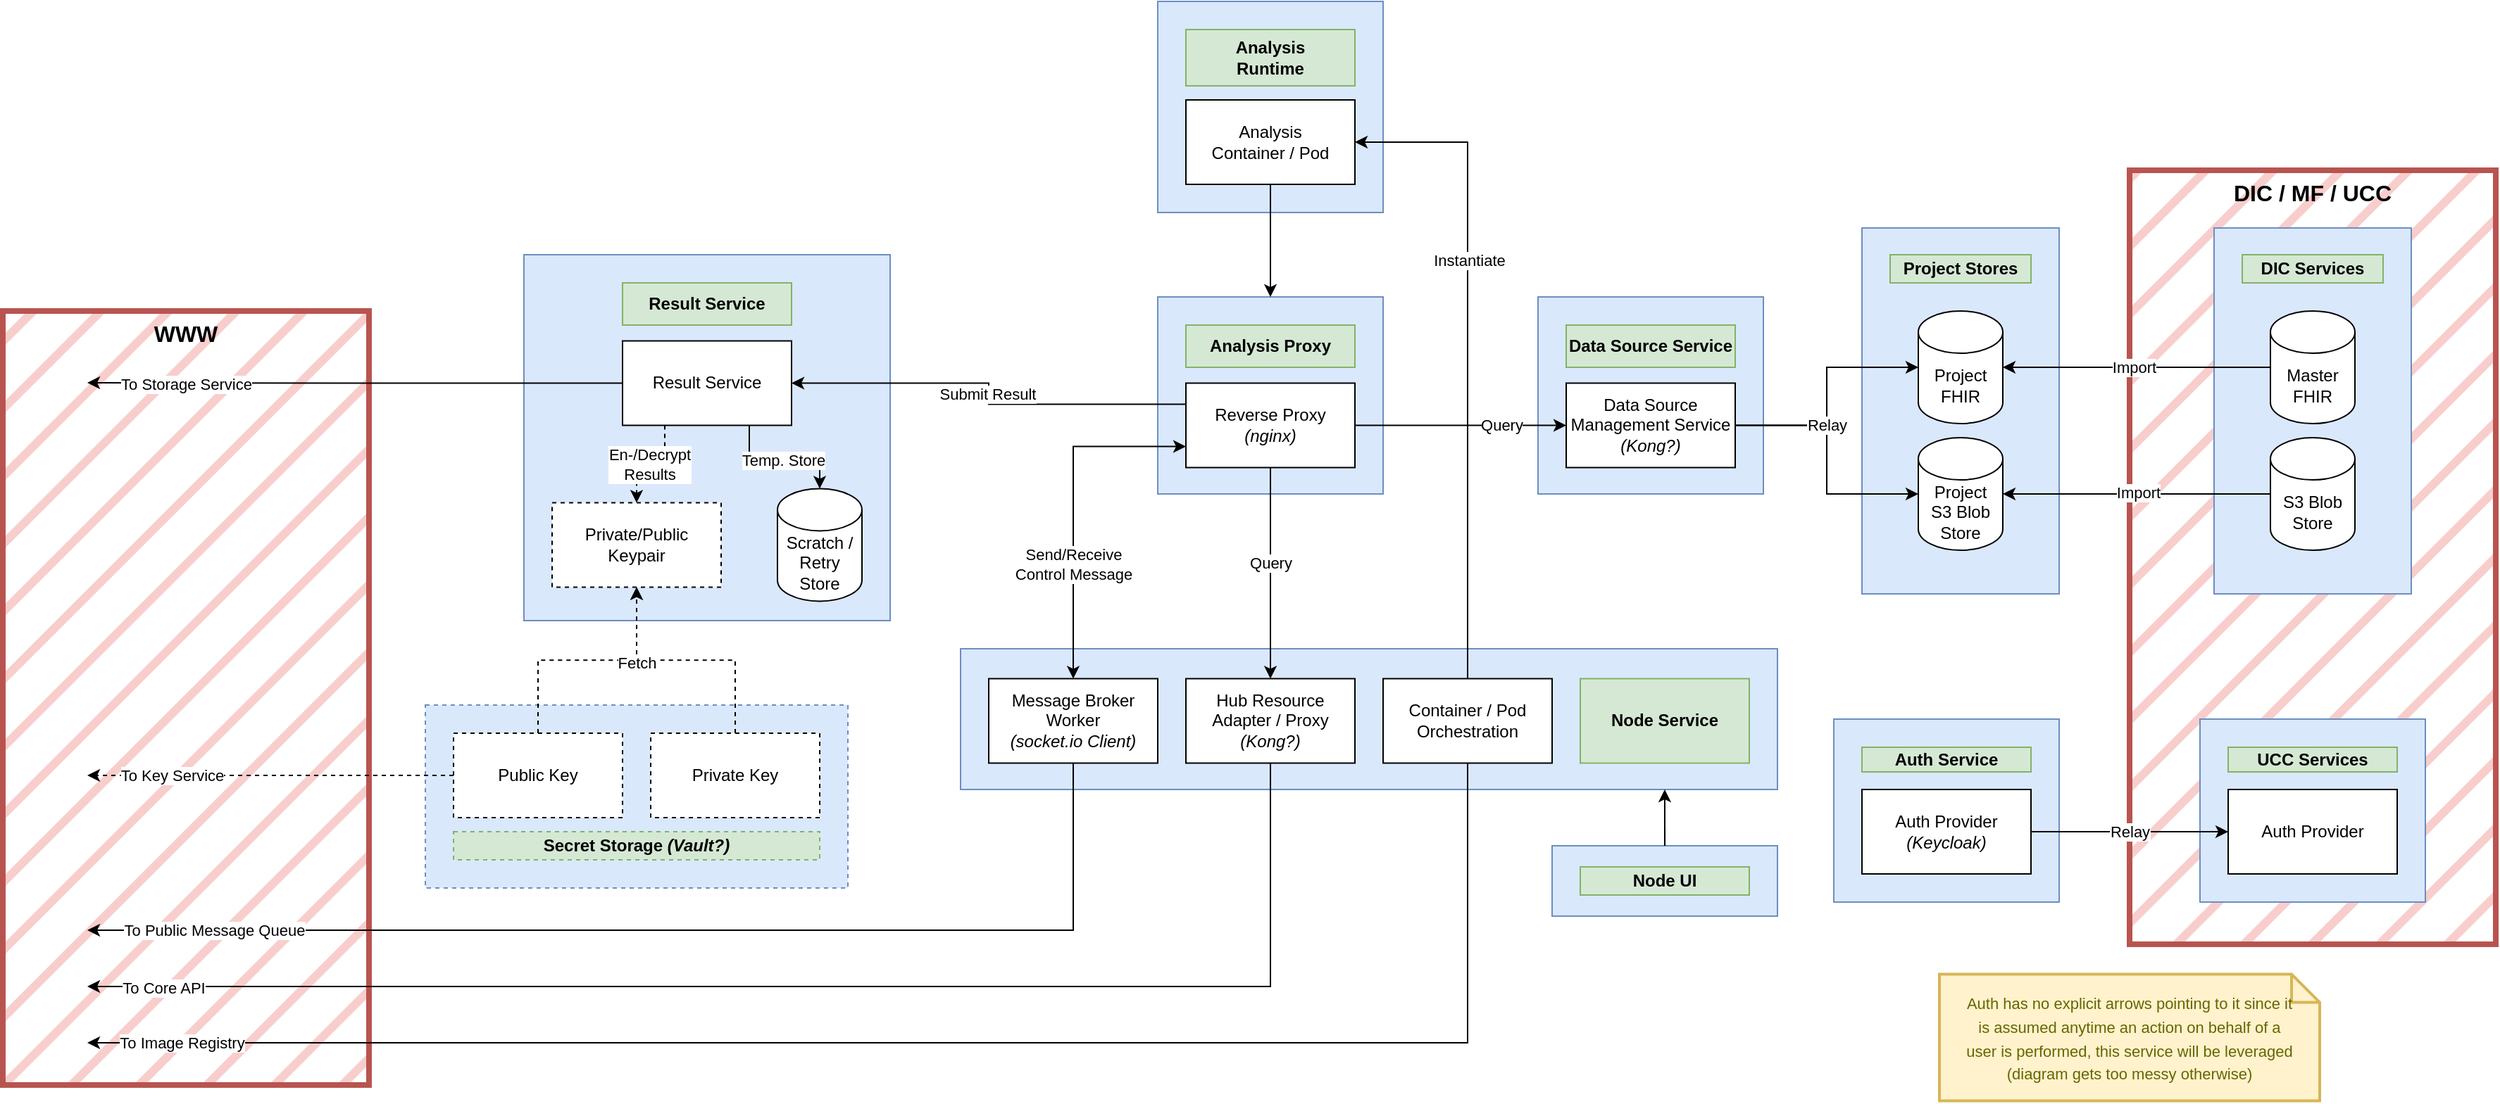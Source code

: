 <mxfile version="22.1.2" type="device">
  <diagram name="Seite-1" id="8FfNwaLF1_TE5Wndri5R">
    <mxGraphModel dx="2514" dy="1034" grid="1" gridSize="10" guides="1" tooltips="1" connect="1" arrows="1" fold="1" page="1" pageScale="1" pageWidth="827" pageHeight="1169" math="0" shadow="0">
      <root>
        <mxCell id="0" />
        <mxCell id="1" parent="0" />
        <mxCell id="uV4T7iWYrCP0yUxgHKwE-22" value="&lt;b&gt;&lt;font style=&quot;font-size: 16px;&quot;&gt;WWW&lt;/font&gt;&lt;/b&gt;" style="rounded=0;whiteSpace=wrap;html=1;verticalAlign=top;fillColor=#f8cecc;strokeColor=#b85450;fillStyle=hatch;strokeWidth=4;" parent="1" vertex="1">
          <mxGeometry x="-370" y="280" width="260" height="550" as="geometry" />
        </mxCell>
        <mxCell id="uV4T7iWYrCP0yUxgHKwE-21" value="&lt;b&gt;&lt;font style=&quot;font-size: 16px;&quot;&gt;DIC / MF / UCC&lt;/font&gt;&lt;/b&gt;" style="rounded=0;whiteSpace=wrap;html=1;verticalAlign=top;fillColor=#f8cecc;strokeColor=#b85450;fillStyle=hatch;strokeWidth=4;" parent="1" vertex="1">
          <mxGeometry x="1140" y="180" width="260" height="550" as="geometry" />
        </mxCell>
        <mxCell id="uV4T7iWYrCP0yUxgHKwE-4" value="" style="rounded=0;whiteSpace=wrap;html=1;fillColor=#dae8fc;strokeColor=#6c8ebf;" parent="1" vertex="1">
          <mxGeometry x="720" y="270" width="160" height="140" as="geometry" />
        </mxCell>
        <mxCell id="5ukGvKI6D4XLzl-GQblc-1" value="" style="rounded=0;whiteSpace=wrap;html=1;fillColor=#dae8fc;strokeColor=#6c8ebf;" parent="1" vertex="1">
          <mxGeometry x="950" y="221" width="140" height="260" as="geometry" />
        </mxCell>
        <mxCell id="DtJ4VASeig7Ck1r89viF-75" value="" style="rounded=0;whiteSpace=wrap;html=1;fillColor=#dae8fc;strokeColor=#6c8ebf;" parent="1" vertex="1">
          <mxGeometry x="310" y="520" width="580" height="100" as="geometry" />
        </mxCell>
        <mxCell id="DtJ4VASeig7Ck1r89viF-48" value="" style="rounded=0;whiteSpace=wrap;html=1;fillColor=#dae8fc;strokeColor=#6c8ebf;" parent="1" vertex="1">
          <mxGeometry x="1190" y="570" width="160" height="130" as="geometry" />
        </mxCell>
        <mxCell id="DtJ4VASeig7Ck1r89viF-10" value="" style="rounded=0;whiteSpace=wrap;html=1;fillColor=#dae8fc;strokeColor=#6c8ebf;" parent="1" vertex="1">
          <mxGeometry x="1200" y="221" width="140" height="260" as="geometry" />
        </mxCell>
        <mxCell id="DtJ4VASeig7Ck1r89viF-6" value="" style="rounded=0;whiteSpace=wrap;html=1;fillColor=#dae8fc;strokeColor=#6c8ebf;" parent="1" vertex="1">
          <mxGeometry y="240" width="260" height="260" as="geometry" />
        </mxCell>
        <mxCell id="DtJ4VASeig7Ck1r89viF-4" value="" style="rounded=0;whiteSpace=wrap;html=1;fillColor=#dae8fc;strokeColor=#6c8ebf;" parent="1" vertex="1">
          <mxGeometry x="730" y="660" width="160" height="50" as="geometry" />
        </mxCell>
        <mxCell id="DtJ4VASeig7Ck1r89viF-1" value="" style="rounded=0;whiteSpace=wrap;html=1;fillColor=#dae8fc;strokeColor=#6c8ebf;dashed=1;" parent="1" vertex="1">
          <mxGeometry x="-70" y="560" width="300" height="130" as="geometry" />
        </mxCell>
        <mxCell id="DtJ4VASeig7Ck1r89viF-3" value="Node UI" style="rounded=0;whiteSpace=wrap;html=1;fillColor=#d5e8d4;strokeColor=#82b366;fontStyle=1" parent="1" vertex="1">
          <mxGeometry x="750" y="675" width="120" height="20" as="geometry" />
        </mxCell>
        <mxCell id="DtJ4VASeig7Ck1r89viF-5" value="Result Service" style="rounded=0;whiteSpace=wrap;html=1;fillColor=#d5e8d4;strokeColor=#82b366;fontStyle=1" parent="1" vertex="1">
          <mxGeometry x="70" y="260" width="120" height="30" as="geometry" />
        </mxCell>
        <mxCell id="DtJ4VASeig7Ck1r89viF-7" value="" style="rounded=0;whiteSpace=wrap;html=1;fillColor=#dae8fc;strokeColor=#6c8ebf;" parent="1" vertex="1">
          <mxGeometry x="450" y="270" width="160" height="140" as="geometry" />
        </mxCell>
        <mxCell id="fZq8bHVgXu94vc_yzSLM-9" style="edgeStyle=orthogonalEdgeStyle;rounded=0;orthogonalLoop=1;jettySize=auto;html=1;exitX=0;exitY=0.25;exitDx=0;exitDy=0;entryX=1;entryY=0.5;entryDx=0;entryDy=0;" parent="1" source="DtJ4VASeig7Ck1r89viF-8" target="DtJ4VASeig7Ck1r89viF-34" edge="1">
          <mxGeometry relative="1" as="geometry" />
        </mxCell>
        <mxCell id="uV4T7iWYrCP0yUxgHKwE-15" value="Submit Result" style="edgeLabel;html=1;align=center;verticalAlign=middle;resizable=0;points=[];" parent="fZq8bHVgXu94vc_yzSLM-9" vertex="1" connectable="0">
          <mxGeometry x="-0.009" y="1" relative="1" as="geometry">
            <mxPoint y="-2" as="offset" />
          </mxGeometry>
        </mxCell>
        <mxCell id="fZq8bHVgXu94vc_yzSLM-13" style="edgeStyle=orthogonalEdgeStyle;rounded=0;orthogonalLoop=1;jettySize=auto;html=1;exitX=0.5;exitY=1;exitDx=0;exitDy=0;" parent="1" source="DtJ4VASeig7Ck1r89viF-8" target="sIKSCeT7I22xQpzKNS8F-3" edge="1">
          <mxGeometry relative="1" as="geometry" />
        </mxCell>
        <mxCell id="fZq8bHVgXu94vc_yzSLM-14" value="Query" style="edgeLabel;html=1;align=center;verticalAlign=middle;resizable=0;points=[];" parent="fZq8bHVgXu94vc_yzSLM-13" vertex="1" connectable="0">
          <mxGeometry x="-0.028" relative="1" as="geometry">
            <mxPoint y="-6" as="offset" />
          </mxGeometry>
        </mxCell>
        <mxCell id="fZq8bHVgXu94vc_yzSLM-22" style="edgeStyle=orthogonalEdgeStyle;rounded=0;orthogonalLoop=1;jettySize=auto;html=1;exitX=0;exitY=0.75;exitDx=0;exitDy=0;startArrow=classic;startFill=1;" parent="1" source="DtJ4VASeig7Ck1r89viF-8" target="fZq8bHVgXu94vc_yzSLM-18" edge="1">
          <mxGeometry relative="1" as="geometry" />
        </mxCell>
        <mxCell id="uV4T7iWYrCP0yUxgHKwE-14" value="Send/Receive&lt;br&gt;Control Message" style="edgeLabel;html=1;align=center;verticalAlign=middle;resizable=0;points=[];" parent="fZq8bHVgXu94vc_yzSLM-22" vertex="1" connectable="0">
          <mxGeometry x="0.334" y="-1" relative="1" as="geometry">
            <mxPoint x="1" as="offset" />
          </mxGeometry>
        </mxCell>
        <mxCell id="5ukGvKI6D4XLzl-GQblc-7" style="edgeStyle=orthogonalEdgeStyle;rounded=0;orthogonalLoop=1;jettySize=auto;html=1;exitX=1;exitY=0.5;exitDx=0;exitDy=0;" parent="1" source="uV4T7iWYrCP0yUxgHKwE-5" target="5ukGvKI6D4XLzl-GQblc-3" edge="1">
          <mxGeometry relative="1" as="geometry">
            <mxPoint x="800" y="360" as="sourcePoint" />
          </mxGeometry>
        </mxCell>
        <mxCell id="5ukGvKI6D4XLzl-GQblc-8" style="edgeStyle=orthogonalEdgeStyle;rounded=0;orthogonalLoop=1;jettySize=auto;html=1;exitX=1;exitY=0.5;exitDx=0;exitDy=0;" parent="1" source="uV4T7iWYrCP0yUxgHKwE-5" target="5ukGvKI6D4XLzl-GQblc-4" edge="1">
          <mxGeometry relative="1" as="geometry">
            <mxPoint x="800" y="366" as="sourcePoint" />
          </mxGeometry>
        </mxCell>
        <mxCell id="5ukGvKI6D4XLzl-GQblc-9" value="Relay" style="edgeLabel;html=1;align=center;verticalAlign=middle;resizable=0;points=[];" parent="5ukGvKI6D4XLzl-GQblc-8" vertex="1" connectable="0">
          <mxGeometry x="-0.133" y="-1" relative="1" as="geometry">
            <mxPoint x="1" y="-13" as="offset" />
          </mxGeometry>
        </mxCell>
        <mxCell id="uV4T7iWYrCP0yUxgHKwE-7" style="edgeStyle=orthogonalEdgeStyle;rounded=0;orthogonalLoop=1;jettySize=auto;html=1;exitX=1;exitY=0.5;exitDx=0;exitDy=0;" parent="1" source="DtJ4VASeig7Ck1r89viF-8" target="uV4T7iWYrCP0yUxgHKwE-5" edge="1">
          <mxGeometry relative="1" as="geometry" />
        </mxCell>
        <mxCell id="uV4T7iWYrCP0yUxgHKwE-8" value="Query" style="edgeLabel;html=1;align=center;verticalAlign=middle;resizable=0;points=[];" parent="uV4T7iWYrCP0yUxgHKwE-7" vertex="1" connectable="0">
          <mxGeometry x="-0.03" y="1" relative="1" as="geometry">
            <mxPoint x="31" as="offset" />
          </mxGeometry>
        </mxCell>
        <mxCell id="DtJ4VASeig7Ck1r89viF-8" value="&lt;span style=&quot;font-weight: 400;&quot;&gt;Reverse Proxy&lt;br&gt;&lt;i&gt;(nginx)&lt;/i&gt;&lt;br&gt;&lt;/span&gt;" style="rounded=0;whiteSpace=wrap;html=1;fontStyle=1" parent="1" vertex="1">
          <mxGeometry x="470" y="331.25" width="120" height="60" as="geometry" />
        </mxCell>
        <mxCell id="DtJ4VASeig7Ck1r89viF-11" value="DIC Services" style="rounded=0;whiteSpace=wrap;html=1;fillColor=#d5e8d4;strokeColor=#82b366;fontStyle=1" parent="1" vertex="1">
          <mxGeometry x="1220" y="240" width="100" height="20" as="geometry" />
        </mxCell>
        <mxCell id="DtJ4VASeig7Ck1r89viF-14" value="Master&lt;br&gt;FHIR" style="shape=cylinder3;whiteSpace=wrap;html=1;boundedLbl=1;backgroundOutline=1;size=15;" parent="1" vertex="1">
          <mxGeometry x="1240" y="280" width="60" height="80" as="geometry" />
        </mxCell>
        <mxCell id="DtJ4VASeig7Ck1r89viF-15" value="S3 Blob&lt;br&gt;Store" style="shape=cylinder3;whiteSpace=wrap;html=1;boundedLbl=1;backgroundOutline=1;size=15;" parent="1" vertex="1">
          <mxGeometry x="1240" y="370" width="60" height="80" as="geometry" />
        </mxCell>
        <mxCell id="DtJ4VASeig7Ck1r89viF-19" value="" style="rounded=0;whiteSpace=wrap;html=1;fillColor=#dae8fc;strokeColor=#6c8ebf;" parent="1" vertex="1">
          <mxGeometry x="450" y="60" width="160" height="150" as="geometry" />
        </mxCell>
        <mxCell id="DtJ4VASeig7Ck1r89viF-20" value="Analysis&lt;br&gt;Runtime" style="rounded=0;whiteSpace=wrap;html=1;fillColor=#d5e8d4;strokeColor=#82b366;fontStyle=1" parent="1" vertex="1">
          <mxGeometry x="470" y="80" width="120" height="40" as="geometry" />
        </mxCell>
        <mxCell id="fZq8bHVgXu94vc_yzSLM-10" style="edgeStyle=orthogonalEdgeStyle;rounded=0;orthogonalLoop=1;jettySize=auto;html=1;exitX=0.5;exitY=1;exitDx=0;exitDy=0;" parent="1" source="DtJ4VASeig7Ck1r89viF-21" target="DtJ4VASeig7Ck1r89viF-7" edge="1">
          <mxGeometry relative="1" as="geometry" />
        </mxCell>
        <mxCell id="DtJ4VASeig7Ck1r89viF-21" value="Analysis &lt;br&gt;Container / Pod" style="rounded=0;whiteSpace=wrap;html=1;" parent="1" vertex="1">
          <mxGeometry x="470" y="130" width="120" height="60" as="geometry" />
        </mxCell>
        <mxCell id="DtJ4VASeig7Ck1r89viF-32" value="Analysis Proxy" style="rounded=0;whiteSpace=wrap;html=1;fillColor=#d5e8d4;strokeColor=#82b366;fontStyle=1" parent="1" vertex="1">
          <mxGeometry x="470" y="290" width="120" height="30" as="geometry" />
        </mxCell>
        <mxCell id="DtJ4VASeig7Ck1r89viF-52" style="edgeStyle=orthogonalEdgeStyle;rounded=0;orthogonalLoop=1;jettySize=auto;html=1;exitX=0.5;exitY=0;exitDx=0;exitDy=0;entryX=0.5;entryY=1;entryDx=0;entryDy=0;dashed=1;" parent="1" source="DtJ4VASeig7Ck1r89viF-33" target="DtJ4VASeig7Ck1r89viF-36" edge="1">
          <mxGeometry relative="1" as="geometry">
            <mxPoint x="80" y="491.25" as="targetPoint" />
          </mxGeometry>
        </mxCell>
        <mxCell id="DtJ4VASeig7Ck1r89viF-33" value="Private Key" style="rounded=0;whiteSpace=wrap;html=1;dashed=1;" parent="1" vertex="1">
          <mxGeometry x="90" y="580" width="120" height="60" as="geometry" />
        </mxCell>
        <mxCell id="DtJ4VASeig7Ck1r89viF-39" style="edgeStyle=orthogonalEdgeStyle;rounded=0;orthogonalLoop=1;jettySize=auto;html=1;exitX=0.25;exitY=1;exitDx=0;exitDy=0;dashed=1;" parent="1" source="DtJ4VASeig7Ck1r89viF-34" target="DtJ4VASeig7Ck1r89viF-36" edge="1">
          <mxGeometry relative="1" as="geometry" />
        </mxCell>
        <mxCell id="DtJ4VASeig7Ck1r89viF-40" value="En-/Decrypt&lt;br&gt;Results" style="edgeLabel;html=1;align=center;verticalAlign=middle;resizable=0;points=[];" parent="DtJ4VASeig7Ck1r89viF-39" vertex="1" connectable="0">
          <mxGeometry x="0.031" relative="1" as="geometry">
            <mxPoint as="offset" />
          </mxGeometry>
        </mxCell>
        <mxCell id="DtJ4VASeig7Ck1r89viF-63" style="edgeStyle=orthogonalEdgeStyle;rounded=0;orthogonalLoop=1;jettySize=auto;html=1;exitX=0;exitY=0.5;exitDx=0;exitDy=0;" parent="1" source="DtJ4VASeig7Ck1r89viF-34" edge="1">
          <mxGeometry relative="1" as="geometry">
            <mxPoint x="-310" y="331" as="targetPoint" />
          </mxGeometry>
        </mxCell>
        <mxCell id="DtJ4VASeig7Ck1r89viF-64" value="To Storage Service" style="edgeLabel;html=1;align=center;verticalAlign=middle;resizable=0;points=[];" parent="DtJ4VASeig7Ck1r89viF-63" vertex="1" connectable="0">
          <mxGeometry x="0.004" y="2" relative="1" as="geometry">
            <mxPoint x="-119" y="-2" as="offset" />
          </mxGeometry>
        </mxCell>
        <mxCell id="DtJ4VASeig7Ck1r89viF-34" value="Result Service" style="rounded=0;whiteSpace=wrap;html=1;" parent="1" vertex="1">
          <mxGeometry x="70" y="301.25" width="120" height="60" as="geometry" />
        </mxCell>
        <mxCell id="DtJ4VASeig7Ck1r89viF-36" value="Private/Public&lt;br&gt;Keypair" style="rounded=0;whiteSpace=wrap;html=1;dashed=1;" parent="1" vertex="1">
          <mxGeometry x="20" y="416.25" width="120" height="60" as="geometry" />
        </mxCell>
        <mxCell id="DtJ4VASeig7Ck1r89viF-45" value="UCC Services" style="rounded=0;whiteSpace=wrap;html=1;fillColor=#d5e8d4;strokeColor=#82b366;fontStyle=1" parent="1" vertex="1">
          <mxGeometry x="1210" y="590" width="120" height="17.5" as="geometry" />
        </mxCell>
        <mxCell id="DtJ4VASeig7Ck1r89viF-47" value="&lt;span style=&quot;font-weight: 400;&quot;&gt;Auth Provider&lt;/span&gt;" style="rounded=0;whiteSpace=wrap;html=1;fontStyle=1" parent="1" vertex="1">
          <mxGeometry x="1210" y="620" width="120" height="60" as="geometry" />
        </mxCell>
        <mxCell id="DtJ4VASeig7Ck1r89viF-51" style="edgeStyle=orthogonalEdgeStyle;rounded=0;orthogonalLoop=1;jettySize=auto;html=1;exitX=0.5;exitY=0;exitDx=0;exitDy=0;entryX=0.5;entryY=1;entryDx=0;entryDy=0;dashed=1;" parent="1" source="DtJ4VASeig7Ck1r89viF-50" target="DtJ4VASeig7Ck1r89viF-36" edge="1">
          <mxGeometry relative="1" as="geometry" />
        </mxCell>
        <mxCell id="DtJ4VASeig7Ck1r89viF-53" value="Fetch" style="edgeLabel;html=1;align=center;verticalAlign=middle;resizable=0;points=[];" parent="DtJ4VASeig7Ck1r89viF-51" vertex="1" connectable="0">
          <mxGeometry x="0.309" y="-1" relative="1" as="geometry">
            <mxPoint x="8" y="1" as="offset" />
          </mxGeometry>
        </mxCell>
        <mxCell id="DtJ4VASeig7Ck1r89viF-54" style="edgeStyle=orthogonalEdgeStyle;rounded=0;orthogonalLoop=1;jettySize=auto;html=1;exitX=0;exitY=0.5;exitDx=0;exitDy=0;dashed=1;" parent="1" source="DtJ4VASeig7Ck1r89viF-50" edge="1">
          <mxGeometry relative="1" as="geometry">
            <mxPoint x="-310" y="610" as="targetPoint" />
          </mxGeometry>
        </mxCell>
        <mxCell id="DtJ4VASeig7Ck1r89viF-55" value="To Key Service" style="edgeLabel;html=1;align=center;verticalAlign=middle;resizable=0;points=[];" parent="DtJ4VASeig7Ck1r89viF-54" vertex="1" connectable="0">
          <mxGeometry x="-0.001" y="2" relative="1" as="geometry">
            <mxPoint x="-71" y="-3" as="offset" />
          </mxGeometry>
        </mxCell>
        <mxCell id="DtJ4VASeig7Ck1r89viF-50" value="Public Key" style="rounded=0;whiteSpace=wrap;html=1;dashed=1;" parent="1" vertex="1">
          <mxGeometry x="-50" y="580" width="120" height="60" as="geometry" />
        </mxCell>
        <mxCell id="DtJ4VASeig7Ck1r89viF-56" value="Secret Storage &lt;i&gt;(Vault?)&lt;/i&gt;" style="rounded=0;whiteSpace=wrap;html=1;fillColor=#d5e8d4;strokeColor=#82b366;fontStyle=1;dashed=1;" parent="1" vertex="1">
          <mxGeometry x="-50" y="650" width="260" height="20" as="geometry" />
        </mxCell>
        <mxCell id="DtJ4VASeig7Ck1r89viF-57" value="" style="rounded=0;whiteSpace=wrap;html=1;fillColor=#dae8fc;strokeColor=#6c8ebf;perimeterSpacing=0;strokeWidth=1;" parent="1" vertex="1">
          <mxGeometry x="930" y="570" width="160" height="130" as="geometry" />
        </mxCell>
        <mxCell id="DtJ4VASeig7Ck1r89viF-58" value="Auth Service" style="rounded=0;whiteSpace=wrap;html=1;fillColor=#d5e8d4;strokeColor=#82b366;fontStyle=1" parent="1" vertex="1">
          <mxGeometry x="950" y="590" width="120" height="17.5" as="geometry" />
        </mxCell>
        <mxCell id="DtJ4VASeig7Ck1r89viF-60" style="edgeStyle=orthogonalEdgeStyle;rounded=0;orthogonalLoop=1;jettySize=auto;html=1;exitX=1;exitY=0.5;exitDx=0;exitDy=0;" parent="1" source="DtJ4VASeig7Ck1r89viF-59" target="DtJ4VASeig7Ck1r89viF-47" edge="1">
          <mxGeometry relative="1" as="geometry">
            <mxPoint x="1110" y="907.5" as="sourcePoint" />
          </mxGeometry>
        </mxCell>
        <mxCell id="DtJ4VASeig7Ck1r89viF-61" value="Relay" style="edgeLabel;html=1;align=center;verticalAlign=middle;resizable=0;points=[];" parent="DtJ4VASeig7Ck1r89viF-60" vertex="1" connectable="0">
          <mxGeometry x="-0.011" y="-1" relative="1" as="geometry">
            <mxPoint x="1" y="-1" as="offset" />
          </mxGeometry>
        </mxCell>
        <mxCell id="DtJ4VASeig7Ck1r89viF-59" value="&lt;span style=&quot;font-weight: 400;&quot;&gt;Auth Provider&lt;br&gt;&lt;i&gt;(Keycloak)&lt;/i&gt;&lt;br&gt;&lt;/span&gt;" style="rounded=0;whiteSpace=wrap;html=1;fontStyle=1" parent="1" vertex="1">
          <mxGeometry x="950" y="620" width="120" height="60" as="geometry" />
        </mxCell>
        <mxCell id="uV4T7iWYrCP0yUxgHKwE-12" style="edgeStyle=orthogonalEdgeStyle;rounded=0;orthogonalLoop=1;jettySize=auto;html=1;exitX=0.5;exitY=0;exitDx=0;exitDy=0;entryX=1;entryY=0.5;entryDx=0;entryDy=0;" parent="1" source="DtJ4VASeig7Ck1r89viF-65" target="DtJ4VASeig7Ck1r89viF-21" edge="1">
          <mxGeometry relative="1" as="geometry" />
        </mxCell>
        <mxCell id="uV4T7iWYrCP0yUxgHKwE-13" value="Instantiate" style="edgeLabel;html=1;align=center;verticalAlign=middle;resizable=0;points=[];" parent="uV4T7iWYrCP0yUxgHKwE-12" vertex="1" connectable="0">
          <mxGeometry x="0.291" y="-1" relative="1" as="geometry">
            <mxPoint as="offset" />
          </mxGeometry>
        </mxCell>
        <mxCell id="uV4T7iWYrCP0yUxgHKwE-18" style="edgeStyle=orthogonalEdgeStyle;rounded=0;orthogonalLoop=1;jettySize=auto;html=1;exitX=0.5;exitY=1;exitDx=0;exitDy=0;" parent="1" source="DtJ4VASeig7Ck1r89viF-65" edge="1">
          <mxGeometry relative="1" as="geometry">
            <mxPoint x="-310" y="800" as="targetPoint" />
            <Array as="points">
              <mxPoint x="670" y="800" />
              <mxPoint x="-260" y="800" />
            </Array>
          </mxGeometry>
        </mxCell>
        <mxCell id="uV4T7iWYrCP0yUxgHKwE-19" value="To Image Registry" style="edgeLabel;html=1;align=center;verticalAlign=middle;resizable=0;points=[];" parent="uV4T7iWYrCP0yUxgHKwE-18" vertex="1" connectable="0">
          <mxGeometry x="0.856" y="2" relative="1" as="geometry">
            <mxPoint x="-18" y="-2" as="offset" />
          </mxGeometry>
        </mxCell>
        <mxCell id="DtJ4VASeig7Ck1r89viF-65" value="Container /&amp;nbsp;Pod&lt;br&gt;Orchestration" style="rounded=0;whiteSpace=wrap;html=1;" parent="1" vertex="1">
          <mxGeometry x="610" y="541.25" width="120" height="60" as="geometry" />
        </mxCell>
        <mxCell id="sIKSCeT7I22xQpzKNS8F-1" value="&lt;font style=&quot;font-size: 11px;&quot;&gt;Auth has no explicit arrows pointing to it since it is assumed anytime an action on behalf of a user is performed, this service will be leveraged (diagram gets too messy otherwise)&lt;/font&gt;" style="shape=note;strokeWidth=2;fontSize=14;size=20;whiteSpace=wrap;html=1;fillColor=#fff2cc;strokeColor=#d6b656;fontColor=#666600;spacing=0;spacingTop=2;spacingBottom=2;spacingLeft=20;spacingRight=20;" parent="1" vertex="1">
          <mxGeometry x="1005" y="751.25" width="270" height="90" as="geometry" />
        </mxCell>
        <mxCell id="Pz6Hu6aChNbo40V0Dmmi-1" style="edgeStyle=orthogonalEdgeStyle;rounded=0;orthogonalLoop=1;jettySize=auto;html=1;exitX=0.5;exitY=1;exitDx=0;exitDy=0;" edge="1" parent="1" source="sIKSCeT7I22xQpzKNS8F-3">
          <mxGeometry relative="1" as="geometry">
            <mxPoint x="-310" y="760" as="targetPoint" />
            <Array as="points">
              <mxPoint x="530" y="760" />
            </Array>
          </mxGeometry>
        </mxCell>
        <mxCell id="Pz6Hu6aChNbo40V0Dmmi-2" value="To Core API" style="edgeLabel;html=1;align=center;verticalAlign=middle;resizable=0;points=[];" vertex="1" connectable="0" parent="Pz6Hu6aChNbo40V0Dmmi-1">
          <mxGeometry x="0.835" y="1" relative="1" as="geometry">
            <mxPoint x="-29" as="offset" />
          </mxGeometry>
        </mxCell>
        <mxCell id="sIKSCeT7I22xQpzKNS8F-3" value="Hub Resource Adapter / Proxy&lt;br&gt;&lt;i&gt;(Kong?)&lt;/i&gt;" style="rounded=0;whiteSpace=wrap;html=1;" parent="1" vertex="1">
          <mxGeometry x="470" y="541.25" width="120" height="60" as="geometry" />
        </mxCell>
        <mxCell id="qbwTLSbYvABYznYK_Hzv-3" value="&lt;b&gt;Node Service&lt;/b&gt;" style="rounded=0;whiteSpace=wrap;html=1;fillColor=#d5e8d4;strokeColor=#82b366;" parent="1" vertex="1">
          <mxGeometry x="750" y="541.25" width="120" height="60" as="geometry" />
        </mxCell>
        <mxCell id="uV4T7iWYrCP0yUxgHKwE-16" style="edgeStyle=orthogonalEdgeStyle;rounded=0;orthogonalLoop=1;jettySize=auto;html=1;exitX=0.5;exitY=1;exitDx=0;exitDy=0;" parent="1" source="fZq8bHVgXu94vc_yzSLM-18" edge="1">
          <mxGeometry relative="1" as="geometry">
            <mxPoint x="-310" y="720" as="targetPoint" />
            <Array as="points">
              <mxPoint x="390" y="720" />
            </Array>
          </mxGeometry>
        </mxCell>
        <mxCell id="uV4T7iWYrCP0yUxgHKwE-17" value="To Public Message Queue" style="edgeLabel;html=1;align=center;verticalAlign=middle;resizable=0;points=[];" parent="uV4T7iWYrCP0yUxgHKwE-16" vertex="1" connectable="0">
          <mxGeometry x="0.876" relative="1" as="geometry">
            <mxPoint x="39" as="offset" />
          </mxGeometry>
        </mxCell>
        <mxCell id="fZq8bHVgXu94vc_yzSLM-18" value="Message Broker&lt;br&gt;Worker&lt;br&gt;&lt;i&gt;(socket.io Client)&lt;/i&gt;" style="rounded=0;whiteSpace=wrap;html=1;" parent="1" vertex="1">
          <mxGeometry x="330" y="541.25" width="120" height="60" as="geometry" />
        </mxCell>
        <mxCell id="5ukGvKI6D4XLzl-GQblc-2" value="Project Stores" style="rounded=0;whiteSpace=wrap;html=1;fillColor=#d5e8d4;strokeColor=#82b366;fontStyle=1" parent="1" vertex="1">
          <mxGeometry x="970" y="240" width="100" height="20" as="geometry" />
        </mxCell>
        <mxCell id="5ukGvKI6D4XLzl-GQblc-3" value="Project&lt;br&gt;FHIR" style="shape=cylinder3;whiteSpace=wrap;html=1;boundedLbl=1;backgroundOutline=1;size=15;" parent="1" vertex="1">
          <mxGeometry x="990" y="280" width="60" height="80" as="geometry" />
        </mxCell>
        <mxCell id="5ukGvKI6D4XLzl-GQblc-4" value="Project&lt;br&gt;S3 Blob&lt;br&gt;Store" style="shape=cylinder3;whiteSpace=wrap;html=1;boundedLbl=1;backgroundOutline=1;size=15;" parent="1" vertex="1">
          <mxGeometry x="990" y="370" width="60" height="80" as="geometry" />
        </mxCell>
        <mxCell id="5ukGvKI6D4XLzl-GQblc-6" style="edgeStyle=orthogonalEdgeStyle;rounded=0;orthogonalLoop=1;jettySize=auto;html=1;exitX=0;exitY=0.5;exitDx=0;exitDy=0;exitPerimeter=0;entryX=1;entryY=0.5;entryDx=0;entryDy=0;entryPerimeter=0;" parent="1" source="DtJ4VASeig7Ck1r89viF-15" target="5ukGvKI6D4XLzl-GQblc-4" edge="1">
          <mxGeometry relative="1" as="geometry" />
        </mxCell>
        <mxCell id="5ukGvKI6D4XLzl-GQblc-11" value="Import" style="edgeLabel;html=1;align=center;verticalAlign=middle;resizable=0;points=[];" parent="5ukGvKI6D4XLzl-GQblc-6" vertex="1" connectable="0">
          <mxGeometry x="-0.009" y="-1" relative="1" as="geometry">
            <mxPoint as="offset" />
          </mxGeometry>
        </mxCell>
        <mxCell id="5ukGvKI6D4XLzl-GQblc-5" style="edgeStyle=orthogonalEdgeStyle;rounded=0;orthogonalLoop=1;jettySize=auto;html=1;exitX=0;exitY=0.5;exitDx=0;exitDy=0;exitPerimeter=0;" parent="1" source="DtJ4VASeig7Ck1r89viF-14" target="5ukGvKI6D4XLzl-GQblc-3" edge="1">
          <mxGeometry relative="1" as="geometry" />
        </mxCell>
        <mxCell id="5ukGvKI6D4XLzl-GQblc-10" value="Import" style="edgeLabel;html=1;align=center;verticalAlign=middle;resizable=0;points=[];" parent="5ukGvKI6D4XLzl-GQblc-5" vertex="1" connectable="0">
          <mxGeometry x="0.021" relative="1" as="geometry">
            <mxPoint as="offset" />
          </mxGeometry>
        </mxCell>
        <mxCell id="uV4T7iWYrCP0yUxgHKwE-5" value="&lt;span style=&quot;font-weight: 400;&quot;&gt;Data Source Management Service&lt;br&gt;&lt;i&gt;(Kong?)&lt;/i&gt;&lt;br&gt;&lt;/span&gt;" style="rounded=0;whiteSpace=wrap;html=1;fontStyle=1" parent="1" vertex="1">
          <mxGeometry x="740" y="331.25" width="120" height="60" as="geometry" />
        </mxCell>
        <mxCell id="uV4T7iWYrCP0yUxgHKwE-6" value="Data Source Service" style="rounded=0;whiteSpace=wrap;html=1;fillColor=#d5e8d4;strokeColor=#82b366;fontStyle=1" parent="1" vertex="1">
          <mxGeometry x="740" y="290" width="120" height="30" as="geometry" />
        </mxCell>
        <mxCell id="uV4T7iWYrCP0yUxgHKwE-9" value="Scratch /&lt;br&gt;Retry Store" style="shape=cylinder3;whiteSpace=wrap;html=1;boundedLbl=1;backgroundOutline=1;size=15;" parent="1" vertex="1">
          <mxGeometry x="180" y="406.25" width="60" height="80" as="geometry" />
        </mxCell>
        <mxCell id="uV4T7iWYrCP0yUxgHKwE-10" style="edgeStyle=orthogonalEdgeStyle;rounded=0;orthogonalLoop=1;jettySize=auto;html=1;exitX=0.75;exitY=1;exitDx=0;exitDy=0;entryX=0.5;entryY=0;entryDx=0;entryDy=0;entryPerimeter=0;" parent="1" source="DtJ4VASeig7Ck1r89viF-34" target="uV4T7iWYrCP0yUxgHKwE-9" edge="1">
          <mxGeometry relative="1" as="geometry" />
        </mxCell>
        <mxCell id="uV4T7iWYrCP0yUxgHKwE-11" value="Temp. Store" style="edgeLabel;html=1;align=center;verticalAlign=middle;resizable=0;points=[];" parent="uV4T7iWYrCP0yUxgHKwE-10" vertex="1" connectable="0">
          <mxGeometry x="-0.022" y="-2" relative="1" as="geometry">
            <mxPoint as="offset" />
          </mxGeometry>
        </mxCell>
        <mxCell id="Pz6Hu6aChNbo40V0Dmmi-5" style="edgeStyle=orthogonalEdgeStyle;rounded=0;orthogonalLoop=1;jettySize=auto;html=1;exitX=0.5;exitY=0;exitDx=0;exitDy=0;entryX=0.862;entryY=1;entryDx=0;entryDy=0;entryPerimeter=0;" edge="1" parent="1" source="DtJ4VASeig7Ck1r89viF-4" target="DtJ4VASeig7Ck1r89viF-75">
          <mxGeometry relative="1" as="geometry" />
        </mxCell>
      </root>
    </mxGraphModel>
  </diagram>
</mxfile>
